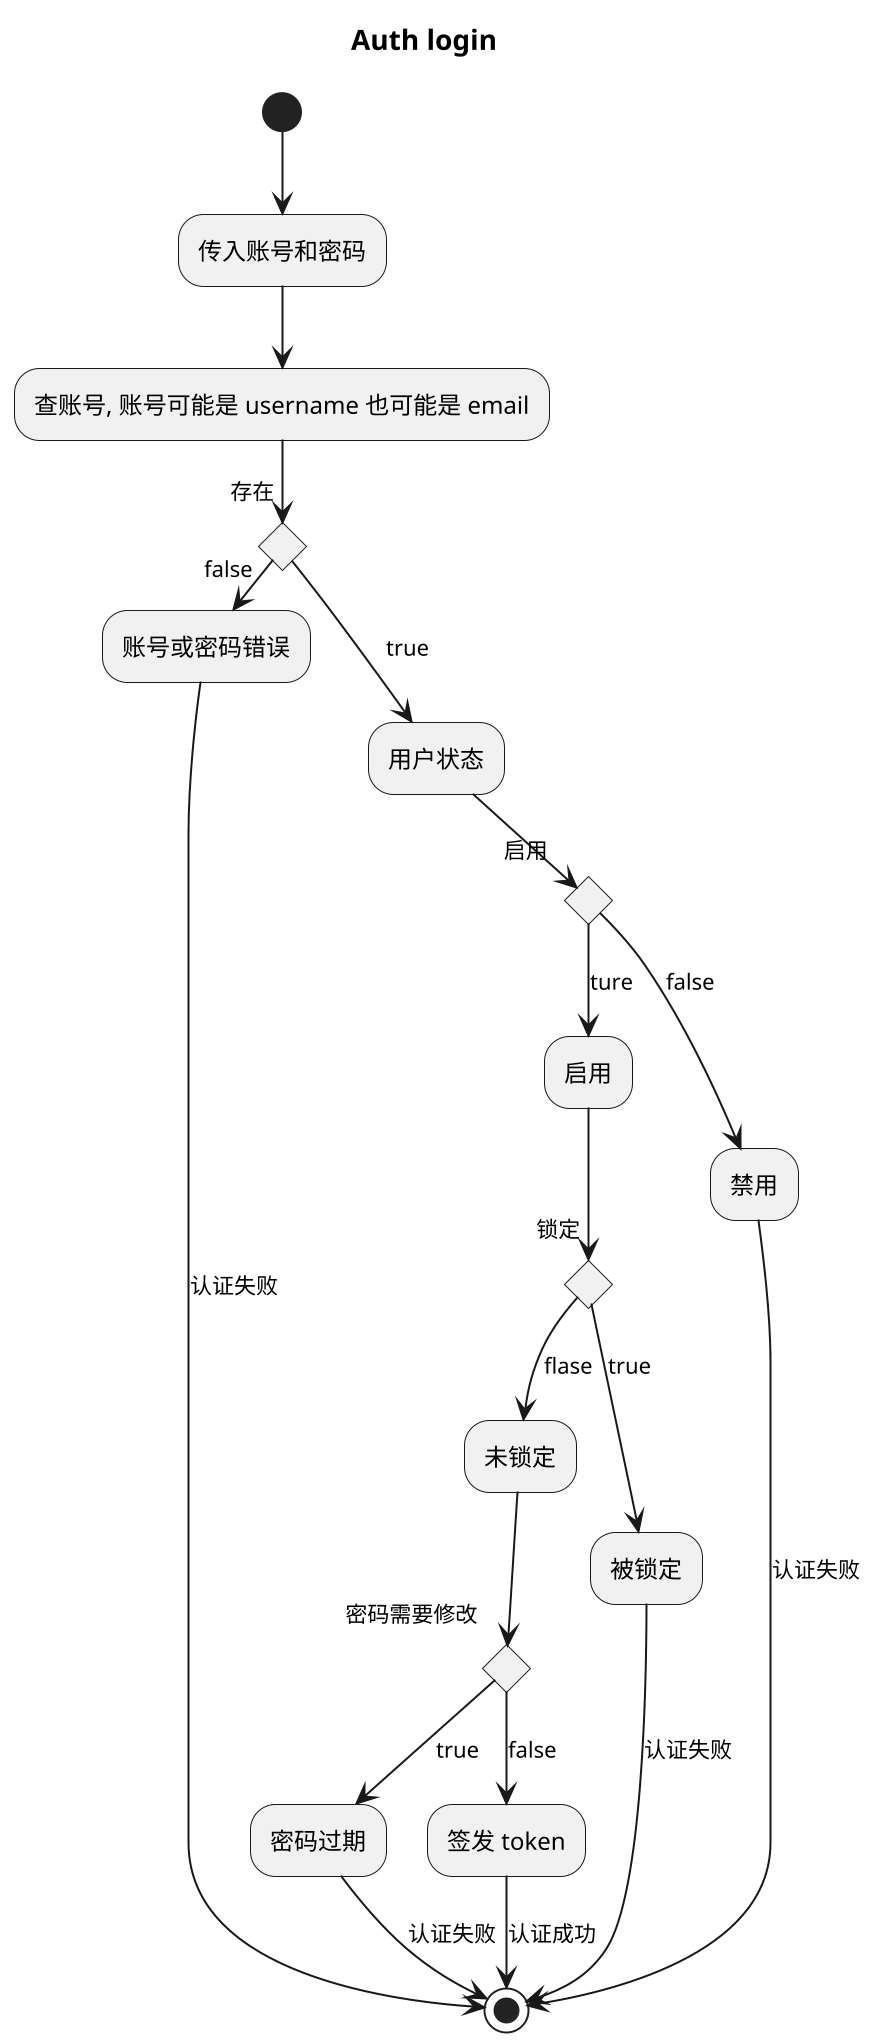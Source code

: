 @startuml
scale 2
title Auth login
(*) --> "传入账号和密码"
    --> "查账号, 账号可能是 username 也可能是 email"
if "存在" then
  -->[true] "用户状态"
  if "启用" then
    --> [ture] "启用"
    if "锁定" then
        --> [flase] "未锁定"
        if "密码需要修改" then
            --> [true] "密码过期"
            --> [认证失败] (*)
        else
            --> [false] "签发 token"
            --> [认证成功] (*)
        endif
    else 
        --> [true] "被锁定"
        --> [认证失败] (*)    
    endif
  else 
    --> [false] "禁用"
    --> [认证失败] (*)
   endif
else
  ->[false] "账号或密码错误"
  -->[认证失败] (*)
endif
@enduml
